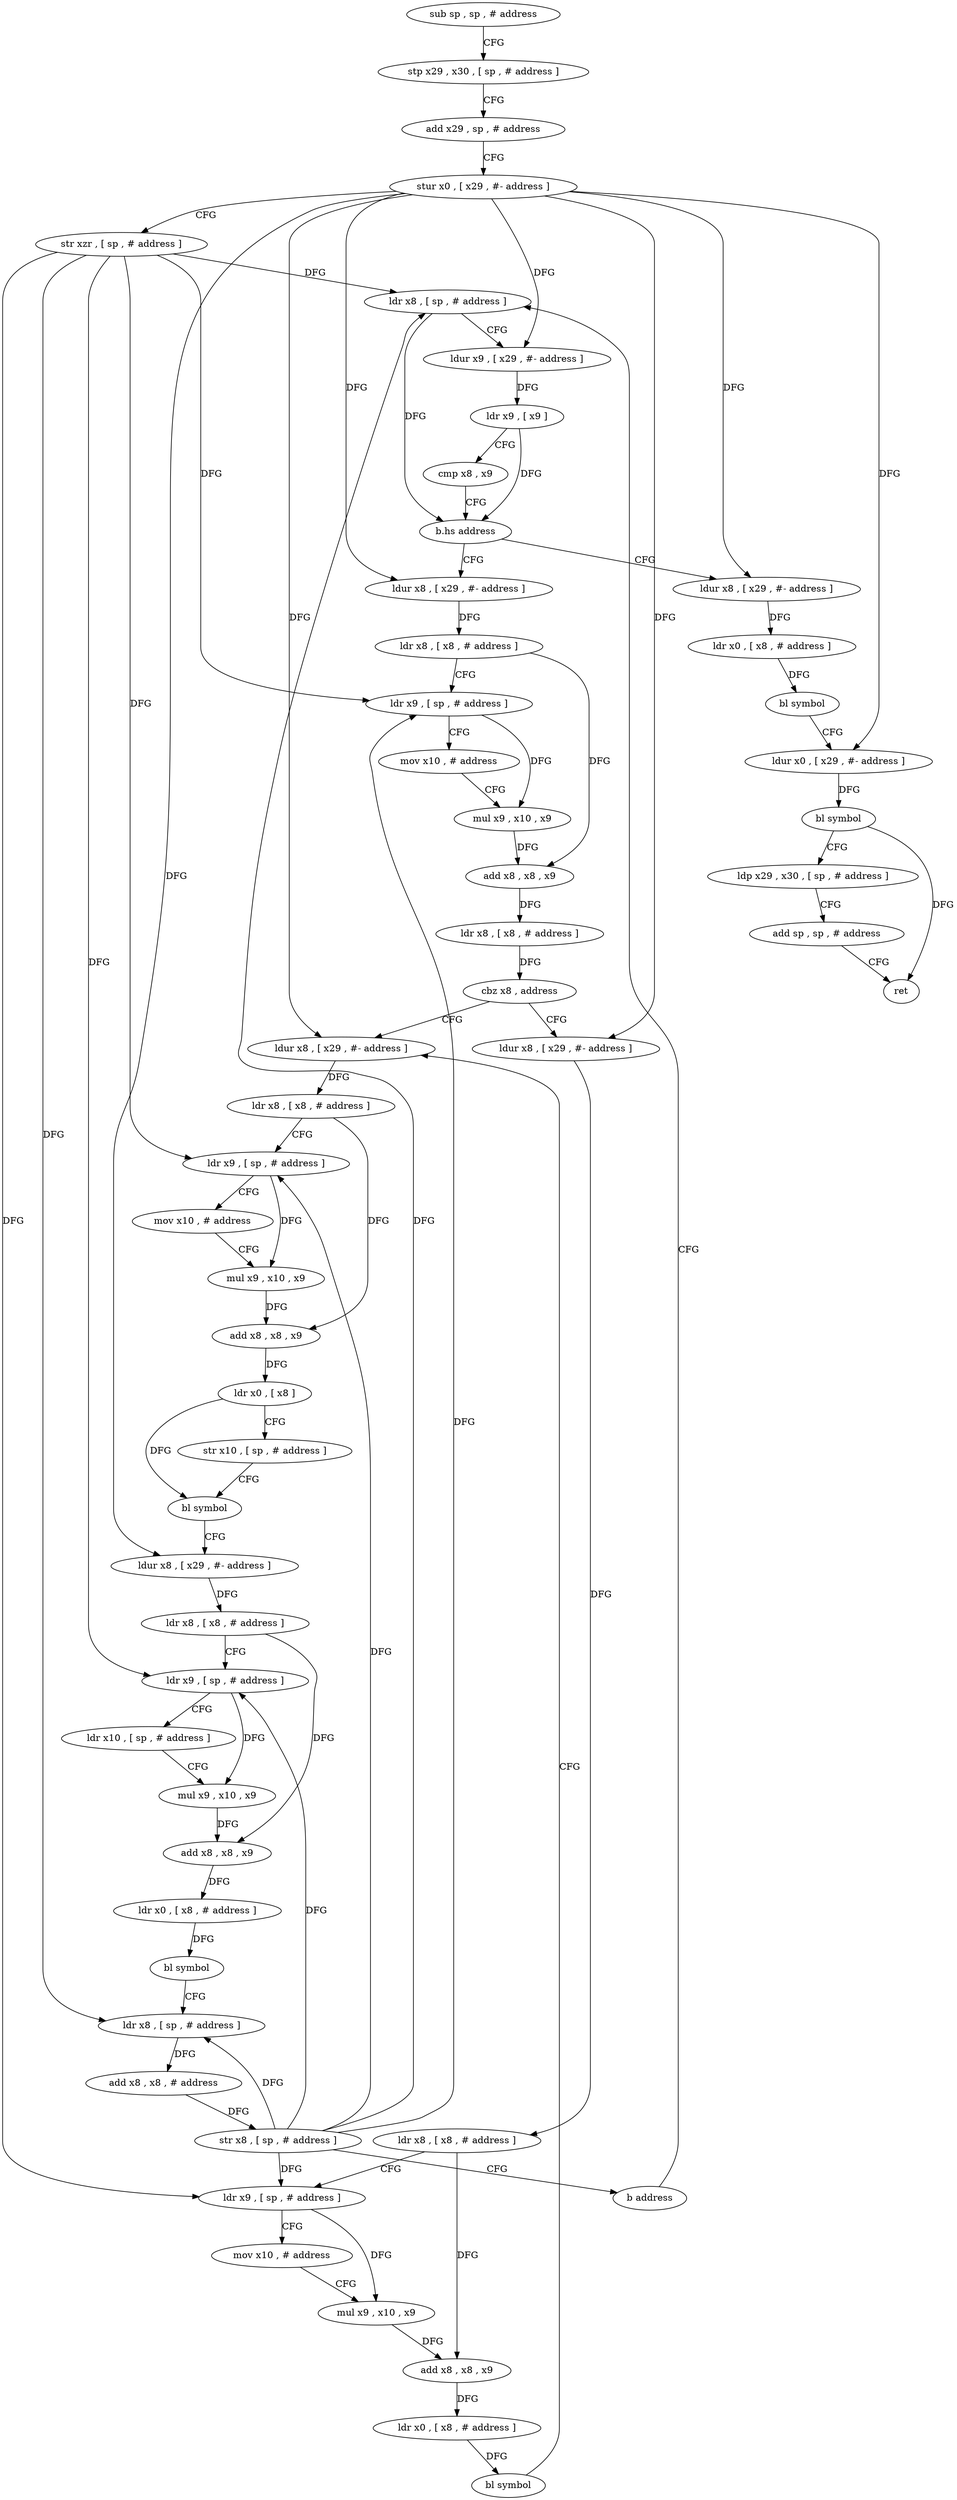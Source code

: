 digraph "func" {
"177260" [label = "sub sp , sp , # address" ]
"177264" [label = "stp x29 , x30 , [ sp , # address ]" ]
"177268" [label = "add x29 , sp , # address" ]
"177272" [label = "stur x0 , [ x29 , #- address ]" ]
"177276" [label = "str xzr , [ sp , # address ]" ]
"177280" [label = "ldr x8 , [ sp , # address ]" ]
"177448" [label = "ldur x8 , [ x29 , #- address ]" ]
"177452" [label = "ldr x0 , [ x8 , # address ]" ]
"177456" [label = "bl symbol" ]
"177460" [label = "ldur x0 , [ x29 , #- address ]" ]
"177464" [label = "bl symbol" ]
"177468" [label = "ldp x29 , x30 , [ sp , # address ]" ]
"177472" [label = "add sp , sp , # address" ]
"177476" [label = "ret" ]
"177300" [label = "ldur x8 , [ x29 , #- address ]" ]
"177304" [label = "ldr x8 , [ x8 , # address ]" ]
"177308" [label = "ldr x9 , [ sp , # address ]" ]
"177312" [label = "mov x10 , # address" ]
"177316" [label = "mul x9 , x10 , x9" ]
"177320" [label = "add x8 , x8 , x9" ]
"177324" [label = "ldr x8 , [ x8 , # address ]" ]
"177328" [label = "cbz x8 , address" ]
"177364" [label = "ldur x8 , [ x29 , #- address ]" ]
"177332" [label = "ldur x8 , [ x29 , #- address ]" ]
"177368" [label = "ldr x8 , [ x8 , # address ]" ]
"177372" [label = "ldr x9 , [ sp , # address ]" ]
"177376" [label = "mov x10 , # address" ]
"177380" [label = "mul x9 , x10 , x9" ]
"177384" [label = "add x8 , x8 , x9" ]
"177388" [label = "ldr x0 , [ x8 ]" ]
"177392" [label = "str x10 , [ sp , # address ]" ]
"177396" [label = "bl symbol" ]
"177400" [label = "ldur x8 , [ x29 , #- address ]" ]
"177404" [label = "ldr x8 , [ x8 , # address ]" ]
"177408" [label = "ldr x9 , [ sp , # address ]" ]
"177412" [label = "ldr x10 , [ sp , # address ]" ]
"177416" [label = "mul x9 , x10 , x9" ]
"177420" [label = "add x8 , x8 , x9" ]
"177424" [label = "ldr x0 , [ x8 , # address ]" ]
"177428" [label = "bl symbol" ]
"177432" [label = "ldr x8 , [ sp , # address ]" ]
"177436" [label = "add x8 , x8 , # address" ]
"177440" [label = "str x8 , [ sp , # address ]" ]
"177444" [label = "b address" ]
"177336" [label = "ldr x8 , [ x8 , # address ]" ]
"177340" [label = "ldr x9 , [ sp , # address ]" ]
"177344" [label = "mov x10 , # address" ]
"177348" [label = "mul x9 , x10 , x9" ]
"177352" [label = "add x8 , x8 , x9" ]
"177356" [label = "ldr x0 , [ x8 , # address ]" ]
"177360" [label = "bl symbol" ]
"177284" [label = "ldur x9 , [ x29 , #- address ]" ]
"177288" [label = "ldr x9 , [ x9 ]" ]
"177292" [label = "cmp x8 , x9" ]
"177296" [label = "b.hs address" ]
"177260" -> "177264" [ label = "CFG" ]
"177264" -> "177268" [ label = "CFG" ]
"177268" -> "177272" [ label = "CFG" ]
"177272" -> "177276" [ label = "CFG" ]
"177272" -> "177284" [ label = "DFG" ]
"177272" -> "177448" [ label = "DFG" ]
"177272" -> "177460" [ label = "DFG" ]
"177272" -> "177300" [ label = "DFG" ]
"177272" -> "177364" [ label = "DFG" ]
"177272" -> "177400" [ label = "DFG" ]
"177272" -> "177332" [ label = "DFG" ]
"177276" -> "177280" [ label = "DFG" ]
"177276" -> "177308" [ label = "DFG" ]
"177276" -> "177372" [ label = "DFG" ]
"177276" -> "177408" [ label = "DFG" ]
"177276" -> "177432" [ label = "DFG" ]
"177276" -> "177340" [ label = "DFG" ]
"177280" -> "177284" [ label = "CFG" ]
"177280" -> "177296" [ label = "DFG" ]
"177448" -> "177452" [ label = "DFG" ]
"177452" -> "177456" [ label = "DFG" ]
"177456" -> "177460" [ label = "CFG" ]
"177460" -> "177464" [ label = "DFG" ]
"177464" -> "177468" [ label = "CFG" ]
"177464" -> "177476" [ label = "DFG" ]
"177468" -> "177472" [ label = "CFG" ]
"177472" -> "177476" [ label = "CFG" ]
"177300" -> "177304" [ label = "DFG" ]
"177304" -> "177308" [ label = "CFG" ]
"177304" -> "177320" [ label = "DFG" ]
"177308" -> "177312" [ label = "CFG" ]
"177308" -> "177316" [ label = "DFG" ]
"177312" -> "177316" [ label = "CFG" ]
"177316" -> "177320" [ label = "DFG" ]
"177320" -> "177324" [ label = "DFG" ]
"177324" -> "177328" [ label = "DFG" ]
"177328" -> "177364" [ label = "CFG" ]
"177328" -> "177332" [ label = "CFG" ]
"177364" -> "177368" [ label = "DFG" ]
"177332" -> "177336" [ label = "DFG" ]
"177368" -> "177372" [ label = "CFG" ]
"177368" -> "177384" [ label = "DFG" ]
"177372" -> "177376" [ label = "CFG" ]
"177372" -> "177380" [ label = "DFG" ]
"177376" -> "177380" [ label = "CFG" ]
"177380" -> "177384" [ label = "DFG" ]
"177384" -> "177388" [ label = "DFG" ]
"177388" -> "177392" [ label = "CFG" ]
"177388" -> "177396" [ label = "DFG" ]
"177392" -> "177396" [ label = "CFG" ]
"177396" -> "177400" [ label = "CFG" ]
"177400" -> "177404" [ label = "DFG" ]
"177404" -> "177408" [ label = "CFG" ]
"177404" -> "177420" [ label = "DFG" ]
"177408" -> "177412" [ label = "CFG" ]
"177408" -> "177416" [ label = "DFG" ]
"177412" -> "177416" [ label = "CFG" ]
"177416" -> "177420" [ label = "DFG" ]
"177420" -> "177424" [ label = "DFG" ]
"177424" -> "177428" [ label = "DFG" ]
"177428" -> "177432" [ label = "CFG" ]
"177432" -> "177436" [ label = "DFG" ]
"177436" -> "177440" [ label = "DFG" ]
"177440" -> "177444" [ label = "CFG" ]
"177440" -> "177280" [ label = "DFG" ]
"177440" -> "177308" [ label = "DFG" ]
"177440" -> "177372" [ label = "DFG" ]
"177440" -> "177408" [ label = "DFG" ]
"177440" -> "177432" [ label = "DFG" ]
"177440" -> "177340" [ label = "DFG" ]
"177444" -> "177280" [ label = "CFG" ]
"177336" -> "177340" [ label = "CFG" ]
"177336" -> "177352" [ label = "DFG" ]
"177340" -> "177344" [ label = "CFG" ]
"177340" -> "177348" [ label = "DFG" ]
"177344" -> "177348" [ label = "CFG" ]
"177348" -> "177352" [ label = "DFG" ]
"177352" -> "177356" [ label = "DFG" ]
"177356" -> "177360" [ label = "DFG" ]
"177360" -> "177364" [ label = "CFG" ]
"177284" -> "177288" [ label = "DFG" ]
"177288" -> "177292" [ label = "CFG" ]
"177288" -> "177296" [ label = "DFG" ]
"177292" -> "177296" [ label = "CFG" ]
"177296" -> "177448" [ label = "CFG" ]
"177296" -> "177300" [ label = "CFG" ]
}
